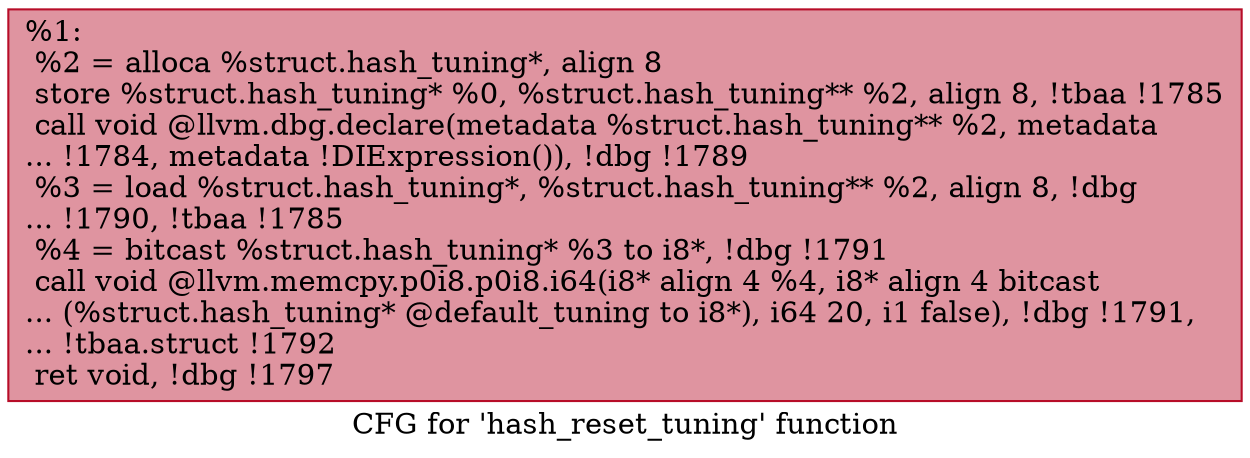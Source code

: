 digraph "CFG for 'hash_reset_tuning' function" {
	label="CFG for 'hash_reset_tuning' function";

	Node0x264fe10 [shape=record,color="#b70d28ff", style=filled, fillcolor="#b70d2870",label="{%1:\l  %2 = alloca %struct.hash_tuning*, align 8\l  store %struct.hash_tuning* %0, %struct.hash_tuning** %2, align 8, !tbaa !1785\l  call void @llvm.dbg.declare(metadata %struct.hash_tuning** %2, metadata\l... !1784, metadata !DIExpression()), !dbg !1789\l  %3 = load %struct.hash_tuning*, %struct.hash_tuning** %2, align 8, !dbg\l... !1790, !tbaa !1785\l  %4 = bitcast %struct.hash_tuning* %3 to i8*, !dbg !1791\l  call void @llvm.memcpy.p0i8.p0i8.i64(i8* align 4 %4, i8* align 4 bitcast\l... (%struct.hash_tuning* @default_tuning to i8*), i64 20, i1 false), !dbg !1791,\l... !tbaa.struct !1792\l  ret void, !dbg !1797\l}"];
}
